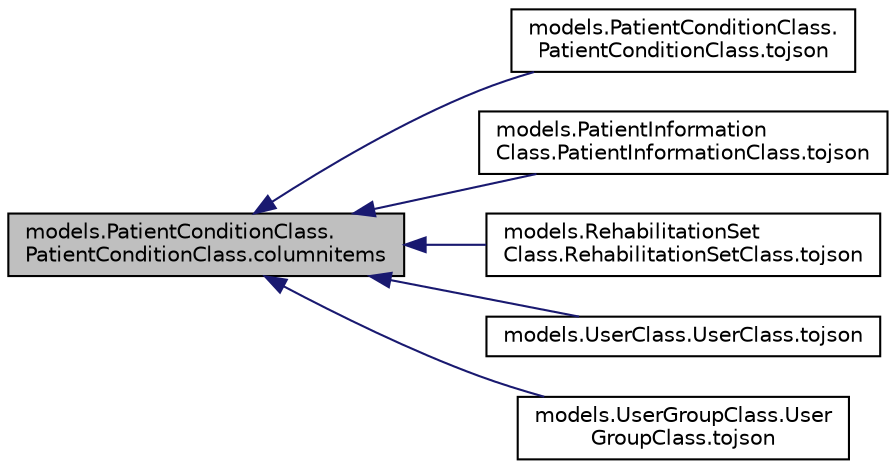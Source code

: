 digraph "models.PatientConditionClass.PatientConditionClass.columnitems"
{
  edge [fontname="Helvetica",fontsize="10",labelfontname="Helvetica",labelfontsize="10"];
  node [fontname="Helvetica",fontsize="10",shape=record];
  rankdir="LR";
  Node1 [label="models.PatientConditionClass.\lPatientConditionClass.columnitems",height=0.2,width=0.4,color="black", fillcolor="grey75", style="filled", fontcolor="black"];
  Node1 -> Node2 [dir="back",color="midnightblue",fontsize="10",style="solid",fontname="Helvetica"];
  Node2 [label="models.PatientConditionClass.\lPatientConditionClass.tojson",height=0.2,width=0.4,color="black", fillcolor="white", style="filled",URL="$classmodels_1_1_patient_condition_class_1_1_patient_condition_class.html#aa4da9fff4c34fd345ea27eb97c553852"];
  Node1 -> Node3 [dir="back",color="midnightblue",fontsize="10",style="solid",fontname="Helvetica"];
  Node3 [label="models.PatientInformation\lClass.PatientInformationClass.tojson",height=0.2,width=0.4,color="black", fillcolor="white", style="filled",URL="$classmodels_1_1_patient_information_class_1_1_patient_information_class.html#acb76104d8b50b3ded419d9217817755b"];
  Node1 -> Node4 [dir="back",color="midnightblue",fontsize="10",style="solid",fontname="Helvetica"];
  Node4 [label="models.RehabilitationSet\lClass.RehabilitationSetClass.tojson",height=0.2,width=0.4,color="black", fillcolor="white", style="filled",URL="$classmodels_1_1_rehabilitation_set_class_1_1_rehabilitation_set_class.html#afb548fd65a8a2ac70a0832e0f996daa7"];
  Node1 -> Node5 [dir="back",color="midnightblue",fontsize="10",style="solid",fontname="Helvetica"];
  Node5 [label="models.UserClass.UserClass.tojson",height=0.2,width=0.4,color="black", fillcolor="white", style="filled",URL="$classmodels_1_1_user_class_1_1_user_class.html#ae9a99d519193af8cf076aa44b8e98573"];
  Node1 -> Node6 [dir="back",color="midnightblue",fontsize="10",style="solid",fontname="Helvetica"];
  Node6 [label="models.UserGroupClass.User\lGroupClass.tojson",height=0.2,width=0.4,color="black", fillcolor="white", style="filled",URL="$classmodels_1_1_user_group_class_1_1_user_group_class.html#a54e8114e4bfed68dcc73620abe22cc01"];
}
